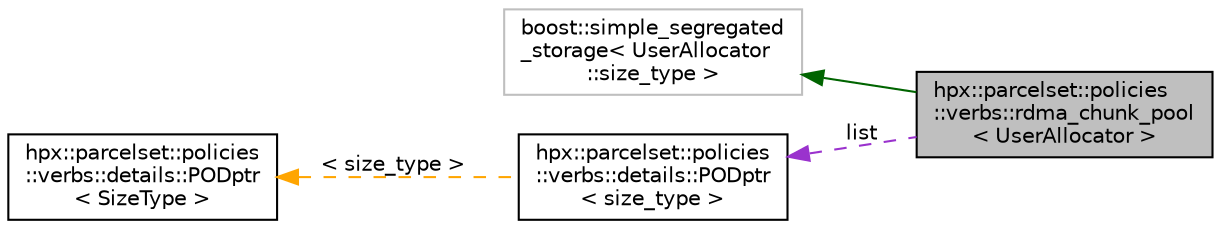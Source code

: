 digraph "hpx::parcelset::policies::verbs::rdma_chunk_pool&lt; UserAllocator &gt;"
{
  edge [fontname="Helvetica",fontsize="10",labelfontname="Helvetica",labelfontsize="10"];
  node [fontname="Helvetica",fontsize="10",shape=record];
  rankdir="LR";
  Node3 [label="hpx::parcelset::policies\l::verbs::rdma_chunk_pool\l\< UserAllocator \>",height=0.2,width=0.4,color="black", fillcolor="grey75", style="filled", fontcolor="black"];
  Node4 -> Node3 [dir="back",color="darkgreen",fontsize="10",style="solid",fontname="Helvetica"];
  Node4 [label="boost::simple_segregated\l_storage\< UserAllocator\l::size_type \>",height=0.2,width=0.4,color="grey75", fillcolor="white", style="filled"];
  Node5 -> Node3 [dir="back",color="darkorchid3",fontsize="10",style="dashed",label=" list" ,fontname="Helvetica"];
  Node5 [label="hpx::parcelset::policies\l::verbs::details::PODptr\l\< size_type \>",height=0.2,width=0.4,color="black", fillcolor="white", style="filled",URL="$d1/d19/classhpx_1_1parcelset_1_1policies_1_1verbs_1_1details_1_1_p_o_dptr.html"];
  Node6 -> Node5 [dir="back",color="orange",fontsize="10",style="dashed",label=" \< size_type \>" ,fontname="Helvetica"];
  Node6 [label="hpx::parcelset::policies\l::verbs::details::PODptr\l\< SizeType \>",height=0.2,width=0.4,color="black", fillcolor="white", style="filled",URL="$d1/d19/classhpx_1_1parcelset_1_1policies_1_1verbs_1_1details_1_1_p_o_dptr.html",tooltip="Implemention only. "];
}
